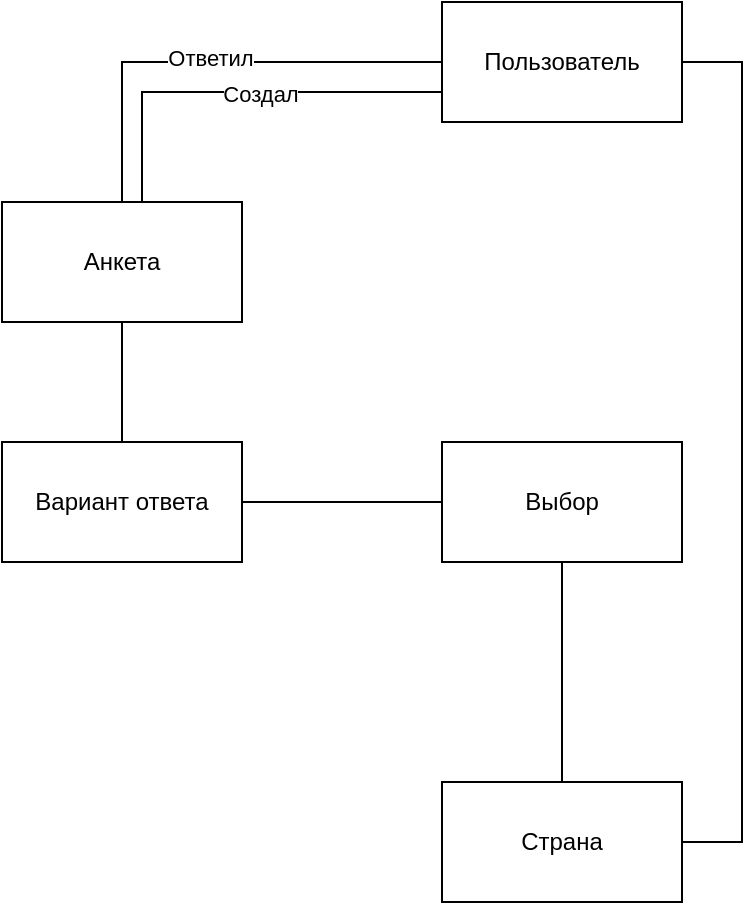 <mxfile version="22.0.8" type="device">
  <diagram id="R2lEEEUBdFMjLlhIrx00" name="Page-1">
    <mxGraphModel dx="584" dy="780" grid="1" gridSize="10" guides="1" tooltips="1" connect="1" arrows="1" fold="1" page="1" pageScale="1" pageWidth="850" pageHeight="1100" math="0" shadow="0" extFonts="Permanent Marker^https://fonts.googleapis.com/css?family=Permanent+Marker">
      <root>
        <mxCell id="0" />
        <mxCell id="1" parent="0" />
        <mxCell id="8_36earkJjX94OaXPBH1-1" value="Пользователь" style="rounded=0;whiteSpace=wrap;html=1;" parent="1" vertex="1">
          <mxGeometry x="1190" y="110" width="120" height="60" as="geometry" />
        </mxCell>
        <mxCell id="8_36earkJjX94OaXPBH1-17" style="edgeStyle=elbowEdgeStyle;rounded=0;orthogonalLoop=1;jettySize=auto;html=1;exitX=0.75;exitY=0;exitDx=0;exitDy=0;entryX=0;entryY=0.75;entryDx=0;entryDy=0;endArrow=none;endFill=0;" parent="1" source="8_36earkJjX94OaXPBH1-2" target="8_36earkJjX94OaXPBH1-1" edge="1">
          <mxGeometry relative="1" as="geometry">
            <Array as="points">
              <mxPoint x="1040" y="155" />
            </Array>
          </mxGeometry>
        </mxCell>
        <mxCell id="8_36earkJjX94OaXPBH1-19" value="Создал" style="edgeLabel;html=1;align=center;verticalAlign=middle;resizable=0;points=[];" parent="8_36earkJjX94OaXPBH1-17" vertex="1" connectable="0">
          <mxGeometry x="0.189" y="-1" relative="1" as="geometry">
            <mxPoint as="offset" />
          </mxGeometry>
        </mxCell>
        <mxCell id="8_36earkJjX94OaXPBH1-2" value="Анкета" style="rounded=0;whiteSpace=wrap;html=1;" parent="1" vertex="1">
          <mxGeometry x="970" y="210" width="120" height="60" as="geometry" />
        </mxCell>
        <mxCell id="8_36earkJjX94OaXPBH1-3" style="edgeStyle=orthogonalEdgeStyle;rounded=0;orthogonalLoop=1;jettySize=auto;html=1;endArrow=none;endFill=0;" parent="1" source="8_36earkJjX94OaXPBH1-1" target="8_36earkJjX94OaXPBH1-12" edge="1">
          <mxGeometry relative="1" as="geometry">
            <mxPoint x="1470" y="560" as="targetPoint" />
            <Array as="points">
              <mxPoint x="1340" y="140" />
              <mxPoint x="1340" y="530" />
            </Array>
          </mxGeometry>
        </mxCell>
        <mxCell id="8_36earkJjX94OaXPBH1-5" value="" style="endArrow=none;html=1;rounded=0;edgeStyle=orthogonalEdgeStyle;" parent="1" source="8_36earkJjX94OaXPBH1-2" target="8_36earkJjX94OaXPBH1-1" edge="1">
          <mxGeometry width="50" height="50" relative="1" as="geometry">
            <mxPoint x="1140" y="420" as="sourcePoint" />
            <mxPoint x="1190" y="370" as="targetPoint" />
            <Array as="points">
              <mxPoint x="1030" y="140" />
            </Array>
          </mxGeometry>
        </mxCell>
        <mxCell id="8_36earkJjX94OaXPBH1-18" value="Ответил" style="edgeLabel;html=1;align=center;verticalAlign=middle;resizable=0;points=[];" parent="8_36earkJjX94OaXPBH1-5" vertex="1" connectable="0">
          <mxGeometry x="-0.009" y="2" relative="1" as="geometry">
            <mxPoint as="offset" />
          </mxGeometry>
        </mxCell>
        <mxCell id="8_36earkJjX94OaXPBH1-7" value="" style="endArrow=none;html=1;rounded=0;edgeStyle=orthogonalEdgeStyle;" parent="1" source="8_36earkJjX94OaXPBH1-12" target="8_36earkJjX94OaXPBH1-8" edge="1">
          <mxGeometry width="50" height="50" relative="1" as="geometry">
            <mxPoint x="1270" y="520" as="sourcePoint" />
            <mxPoint x="1110" y="480" as="targetPoint" />
            <Array as="points" />
          </mxGeometry>
        </mxCell>
        <mxCell id="8_36earkJjX94OaXPBH1-8" value="Выбор" style="rounded=0;whiteSpace=wrap;html=1;" parent="1" vertex="1">
          <mxGeometry x="1190" y="330" width="120" height="60" as="geometry" />
        </mxCell>
        <mxCell id="8_36earkJjX94OaXPBH1-9" style="rounded=0;orthogonalLoop=1;jettySize=auto;html=1;exitX=0.5;exitY=0;exitDx=0;exitDy=0;endArrow=none;endFill=0;entryX=0.5;entryY=1;entryDx=0;entryDy=0;" parent="1" source="8_36earkJjX94OaXPBH1-11" target="8_36earkJjX94OaXPBH1-2" edge="1">
          <mxGeometry relative="1" as="geometry">
            <mxPoint x="950" y="470" as="targetPoint" />
          </mxGeometry>
        </mxCell>
        <mxCell id="8_36earkJjX94OaXPBH1-10" style="edgeStyle=orthogonalEdgeStyle;rounded=0;orthogonalLoop=1;jettySize=auto;html=1;exitX=1;exitY=0.5;exitDx=0;exitDy=0;entryX=0;entryY=0.5;entryDx=0;entryDy=0;endArrow=none;endFill=0;" parent="1" source="8_36earkJjX94OaXPBH1-11" target="8_36earkJjX94OaXPBH1-8" edge="1">
          <mxGeometry relative="1" as="geometry" />
        </mxCell>
        <mxCell id="8_36earkJjX94OaXPBH1-11" value="Вариант ответа" style="rounded=0;whiteSpace=wrap;html=1;" parent="1" vertex="1">
          <mxGeometry x="970" y="330" width="120" height="60" as="geometry" />
        </mxCell>
        <mxCell id="8_36earkJjX94OaXPBH1-12" value="Страна" style="rounded=0;whiteSpace=wrap;html=1;" parent="1" vertex="1">
          <mxGeometry x="1190" y="500" width="120" height="60" as="geometry" />
        </mxCell>
      </root>
    </mxGraphModel>
  </diagram>
</mxfile>
